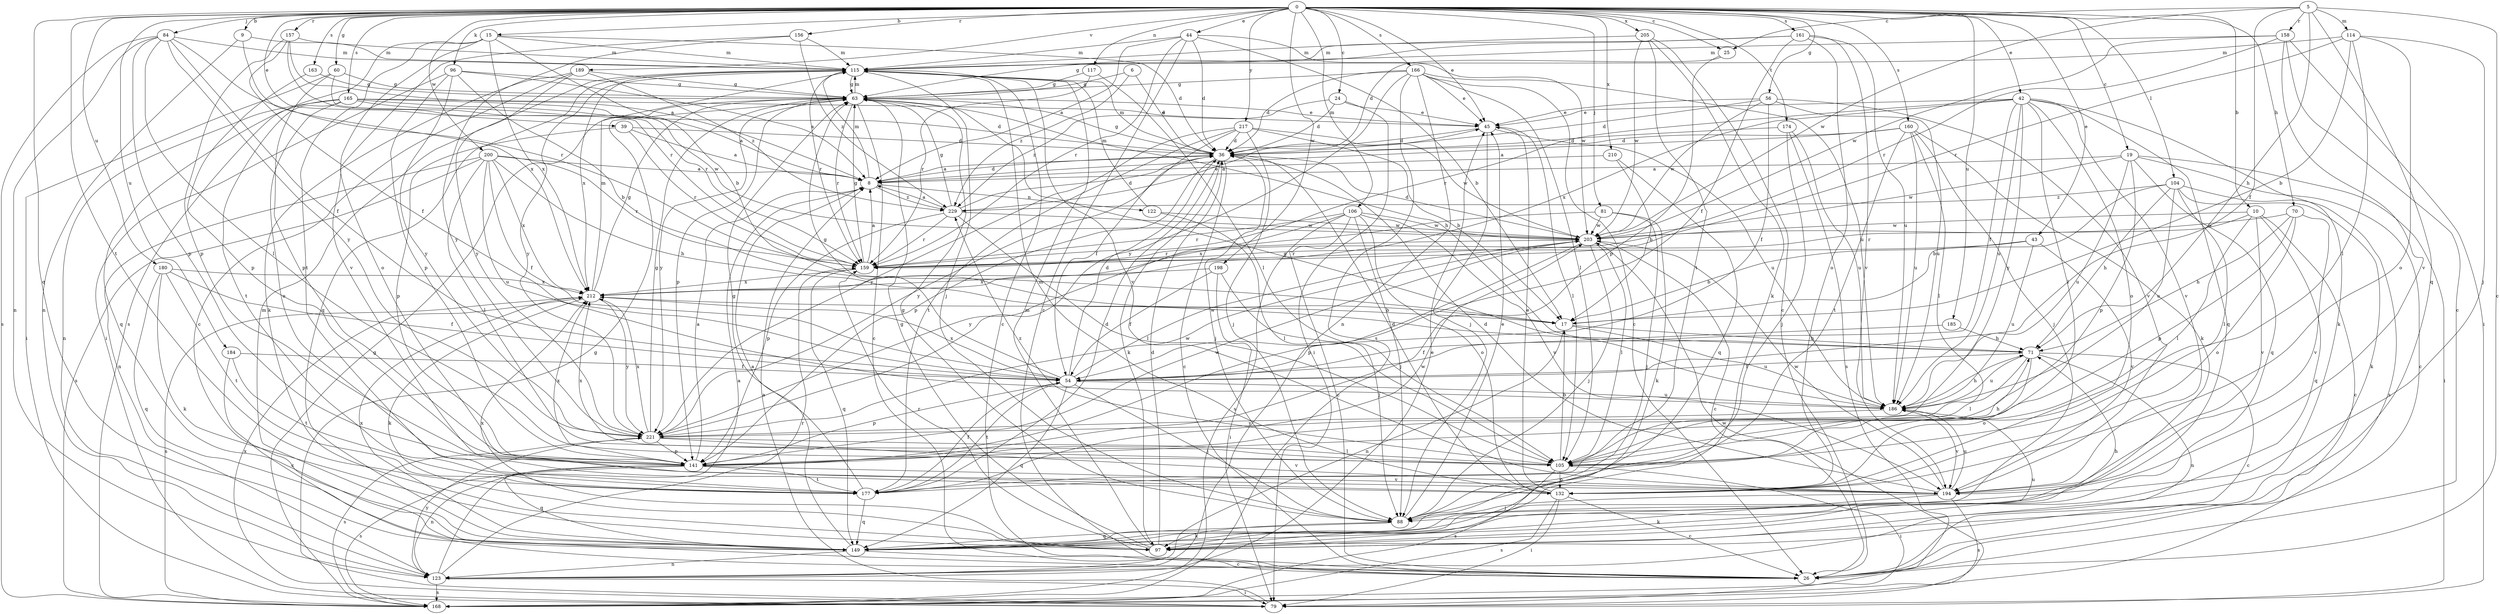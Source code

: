 strict digraph  {
0;
5;
6;
8;
9;
10;
15;
17;
19;
24;
25;
26;
36;
39;
42;
43;
44;
45;
54;
56;
60;
63;
70;
71;
79;
81;
84;
88;
96;
97;
104;
105;
106;
114;
115;
117;
122;
123;
132;
141;
149;
156;
157;
158;
159;
160;
161;
163;
165;
166;
168;
174;
177;
180;
184;
185;
186;
189;
194;
198;
200;
203;
205;
210;
212;
217;
221;
229;
0 -> 9  [label=b];
0 -> 10  [label=b];
0 -> 15  [label=b];
0 -> 19  [label=c];
0 -> 24  [label=c];
0 -> 25  [label=c];
0 -> 39  [label=e];
0 -> 42  [label=e];
0 -> 43  [label=e];
0 -> 44  [label=e];
0 -> 45  [label=e];
0 -> 56  [label=g];
0 -> 60  [label=g];
0 -> 70  [label=h];
0 -> 81  [label=j];
0 -> 84  [label=j];
0 -> 96  [label=k];
0 -> 104  [label=l];
0 -> 106  [label=m];
0 -> 117  [label=n];
0 -> 149  [label=q];
0 -> 156  [label=r];
0 -> 157  [label=r];
0 -> 160  [label=s];
0 -> 161  [label=s];
0 -> 163  [label=s];
0 -> 165  [label=s];
0 -> 166  [label=s];
0 -> 174  [label=t];
0 -> 177  [label=t];
0 -> 180  [label=u];
0 -> 184  [label=u];
0 -> 185  [label=u];
0 -> 189  [label=v];
0 -> 198  [label=w];
0 -> 200  [label=w];
0 -> 205  [label=x];
0 -> 210  [label=x];
0 -> 217  [label=y];
5 -> 25  [label=c];
5 -> 26  [label=c];
5 -> 54  [label=f];
5 -> 71  [label=h];
5 -> 114  [label=m];
5 -> 149  [label=q];
5 -> 158  [label=r];
5 -> 203  [label=w];
6 -> 36  [label=d];
6 -> 63  [label=g];
6 -> 229  [label=z];
8 -> 36  [label=d];
8 -> 115  [label=m];
8 -> 122  [label=n];
8 -> 229  [label=z];
9 -> 115  [label=m];
9 -> 123  [label=n];
9 -> 212  [label=x];
10 -> 26  [label=c];
10 -> 105  [label=l];
10 -> 149  [label=q];
10 -> 159  [label=r];
10 -> 194  [label=v];
10 -> 203  [label=w];
15 -> 17  [label=b];
15 -> 36  [label=d];
15 -> 115  [label=m];
15 -> 168  [label=s];
15 -> 177  [label=t];
15 -> 194  [label=v];
15 -> 212  [label=x];
17 -> 71  [label=h];
17 -> 123  [label=n];
17 -> 186  [label=u];
19 -> 8  [label=a];
19 -> 26  [label=c];
19 -> 79  [label=i];
19 -> 141  [label=p];
19 -> 149  [label=q];
19 -> 186  [label=u];
19 -> 203  [label=w];
24 -> 36  [label=d];
24 -> 45  [label=e];
24 -> 79  [label=i];
24 -> 229  [label=z];
25 -> 36  [label=d];
25 -> 141  [label=p];
36 -> 8  [label=a];
36 -> 26  [label=c];
36 -> 63  [label=g];
36 -> 88  [label=j];
36 -> 97  [label=k];
36 -> 115  [label=m];
36 -> 141  [label=p];
36 -> 221  [label=y];
39 -> 8  [label=a];
39 -> 36  [label=d];
39 -> 141  [label=p];
39 -> 159  [label=r];
42 -> 45  [label=e];
42 -> 54  [label=f];
42 -> 97  [label=k];
42 -> 105  [label=l];
42 -> 132  [label=o];
42 -> 149  [label=q];
42 -> 159  [label=r];
42 -> 186  [label=u];
42 -> 194  [label=v];
42 -> 212  [label=x];
42 -> 221  [label=y];
43 -> 17  [label=b];
43 -> 159  [label=r];
43 -> 186  [label=u];
43 -> 194  [label=v];
44 -> 8  [label=a];
44 -> 17  [label=b];
44 -> 26  [label=c];
44 -> 36  [label=d];
44 -> 115  [label=m];
44 -> 159  [label=r];
44 -> 203  [label=w];
45 -> 36  [label=d];
45 -> 88  [label=j];
45 -> 105  [label=l];
45 -> 186  [label=u];
54 -> 36  [label=d];
54 -> 63  [label=g];
54 -> 88  [label=j];
54 -> 141  [label=p];
54 -> 149  [label=q];
54 -> 177  [label=t];
54 -> 186  [label=u];
54 -> 203  [label=w];
54 -> 212  [label=x];
56 -> 36  [label=d];
56 -> 45  [label=e];
56 -> 54  [label=f];
56 -> 186  [label=u];
56 -> 194  [label=v];
56 -> 203  [label=w];
60 -> 63  [label=g];
60 -> 79  [label=i];
60 -> 141  [label=p];
60 -> 159  [label=r];
63 -> 26  [label=c];
63 -> 45  [label=e];
63 -> 71  [label=h];
63 -> 115  [label=m];
63 -> 141  [label=p];
63 -> 159  [label=r];
63 -> 221  [label=y];
70 -> 71  [label=h];
70 -> 132  [label=o];
70 -> 141  [label=p];
70 -> 194  [label=v];
70 -> 203  [label=w];
71 -> 26  [label=c];
71 -> 54  [label=f];
71 -> 105  [label=l];
71 -> 123  [label=n];
71 -> 132  [label=o];
71 -> 186  [label=u];
79 -> 8  [label=a];
79 -> 63  [label=g];
79 -> 203  [label=w];
79 -> 212  [label=x];
81 -> 88  [label=j];
81 -> 97  [label=k];
81 -> 203  [label=w];
81 -> 212  [label=x];
84 -> 54  [label=f];
84 -> 105  [label=l];
84 -> 115  [label=m];
84 -> 123  [label=n];
84 -> 141  [label=p];
84 -> 159  [label=r];
84 -> 168  [label=s];
84 -> 221  [label=y];
88 -> 45  [label=e];
88 -> 63  [label=g];
88 -> 97  [label=k];
88 -> 149  [label=q];
96 -> 8  [label=a];
96 -> 17  [label=b];
96 -> 63  [label=g];
96 -> 79  [label=i];
96 -> 141  [label=p];
96 -> 221  [label=y];
97 -> 36  [label=d];
97 -> 63  [label=g];
97 -> 115  [label=m];
97 -> 159  [label=r];
97 -> 186  [label=u];
97 -> 212  [label=x];
104 -> 17  [label=b];
104 -> 71  [label=h];
104 -> 97  [label=k];
104 -> 105  [label=l];
104 -> 168  [label=s];
104 -> 186  [label=u];
104 -> 229  [label=z];
105 -> 17  [label=b];
105 -> 71  [label=h];
105 -> 79  [label=i];
105 -> 132  [label=o];
105 -> 168  [label=s];
105 -> 212  [label=x];
105 -> 229  [label=z];
106 -> 26  [label=c];
106 -> 88  [label=j];
106 -> 132  [label=o];
106 -> 159  [label=r];
106 -> 168  [label=s];
106 -> 194  [label=v];
106 -> 203  [label=w];
106 -> 221  [label=y];
114 -> 17  [label=b];
114 -> 88  [label=j];
114 -> 105  [label=l];
114 -> 115  [label=m];
114 -> 132  [label=o];
114 -> 159  [label=r];
115 -> 26  [label=c];
115 -> 63  [label=g];
115 -> 88  [label=j];
115 -> 149  [label=q];
115 -> 159  [label=r];
115 -> 194  [label=v];
115 -> 212  [label=x];
115 -> 221  [label=y];
117 -> 63  [label=g];
117 -> 105  [label=l];
117 -> 159  [label=r];
122 -> 105  [label=l];
122 -> 115  [label=m];
122 -> 203  [label=w];
123 -> 8  [label=a];
123 -> 45  [label=e];
123 -> 79  [label=i];
123 -> 159  [label=r];
123 -> 168  [label=s];
123 -> 221  [label=y];
132 -> 26  [label=c];
132 -> 36  [label=d];
132 -> 45  [label=e];
132 -> 79  [label=i];
132 -> 115  [label=m];
132 -> 168  [label=s];
141 -> 8  [label=a];
141 -> 123  [label=n];
141 -> 149  [label=q];
141 -> 168  [label=s];
141 -> 177  [label=t];
141 -> 194  [label=v];
141 -> 203  [label=w];
141 -> 212  [label=x];
149 -> 8  [label=a];
149 -> 26  [label=c];
149 -> 71  [label=h];
149 -> 115  [label=m];
149 -> 123  [label=n];
149 -> 212  [label=x];
156 -> 115  [label=m];
156 -> 132  [label=o];
156 -> 221  [label=y];
156 -> 229  [label=z];
157 -> 8  [label=a];
157 -> 54  [label=f];
157 -> 115  [label=m];
157 -> 141  [label=p];
157 -> 159  [label=r];
158 -> 26  [label=c];
158 -> 79  [label=i];
158 -> 115  [label=m];
158 -> 159  [label=r];
158 -> 194  [label=v];
158 -> 203  [label=w];
159 -> 8  [label=a];
159 -> 63  [label=g];
159 -> 149  [label=q];
159 -> 212  [label=x];
160 -> 8  [label=a];
160 -> 36  [label=d];
160 -> 88  [label=j];
160 -> 97  [label=k];
160 -> 105  [label=l];
160 -> 177  [label=t];
160 -> 186  [label=u];
161 -> 54  [label=f];
161 -> 63  [label=g];
161 -> 115  [label=m];
161 -> 132  [label=o];
161 -> 186  [label=u];
161 -> 194  [label=v];
163 -> 63  [label=g];
163 -> 141  [label=p];
165 -> 8  [label=a];
165 -> 36  [label=d];
165 -> 45  [label=e];
165 -> 123  [label=n];
165 -> 132  [label=o];
165 -> 149  [label=q];
165 -> 177  [label=t];
165 -> 203  [label=w];
166 -> 26  [label=c];
166 -> 36  [label=d];
166 -> 45  [label=e];
166 -> 63  [label=g];
166 -> 105  [label=l];
166 -> 123  [label=n];
166 -> 168  [label=s];
166 -> 186  [label=u];
166 -> 221  [label=y];
168 -> 63  [label=g];
174 -> 36  [label=d];
174 -> 88  [label=j];
174 -> 168  [label=s];
174 -> 186  [label=u];
177 -> 36  [label=d];
177 -> 54  [label=f];
177 -> 63  [label=g];
177 -> 149  [label=q];
177 -> 203  [label=w];
180 -> 54  [label=f];
180 -> 97  [label=k];
180 -> 149  [label=q];
180 -> 177  [label=t];
180 -> 212  [label=x];
184 -> 26  [label=c];
184 -> 54  [label=f];
184 -> 177  [label=t];
185 -> 54  [label=f];
185 -> 71  [label=h];
186 -> 63  [label=g];
186 -> 71  [label=h];
186 -> 194  [label=v];
186 -> 221  [label=y];
189 -> 26  [label=c];
189 -> 63  [label=g];
189 -> 97  [label=k];
189 -> 221  [label=y];
189 -> 229  [label=z];
194 -> 36  [label=d];
194 -> 88  [label=j];
194 -> 97  [label=k];
194 -> 168  [label=s];
194 -> 186  [label=u];
194 -> 203  [label=w];
198 -> 54  [label=f];
198 -> 79  [label=i];
198 -> 88  [label=j];
198 -> 212  [label=x];
200 -> 8  [label=a];
200 -> 54  [label=f];
200 -> 71  [label=h];
200 -> 105  [label=l];
200 -> 123  [label=n];
200 -> 159  [label=r];
200 -> 168  [label=s];
200 -> 186  [label=u];
200 -> 212  [label=x];
203 -> 26  [label=c];
203 -> 36  [label=d];
203 -> 88  [label=j];
203 -> 105  [label=l];
203 -> 141  [label=p];
203 -> 159  [label=r];
205 -> 26  [label=c];
205 -> 97  [label=k];
205 -> 115  [label=m];
205 -> 177  [label=t];
205 -> 203  [label=w];
210 -> 8  [label=a];
210 -> 17  [label=b];
210 -> 149  [label=q];
212 -> 17  [label=b];
212 -> 63  [label=g];
212 -> 97  [label=k];
212 -> 115  [label=m];
212 -> 168  [label=s];
212 -> 221  [label=y];
217 -> 17  [label=b];
217 -> 36  [label=d];
217 -> 54  [label=f];
217 -> 88  [label=j];
217 -> 177  [label=t];
217 -> 203  [label=w];
217 -> 221  [label=y];
221 -> 63  [label=g];
221 -> 105  [label=l];
221 -> 141  [label=p];
221 -> 168  [label=s];
221 -> 194  [label=v];
221 -> 203  [label=w];
221 -> 212  [label=x];
229 -> 8  [label=a];
229 -> 36  [label=d];
229 -> 45  [label=e];
229 -> 63  [label=g];
229 -> 105  [label=l];
229 -> 141  [label=p];
229 -> 159  [label=r];
229 -> 203  [label=w];
}
